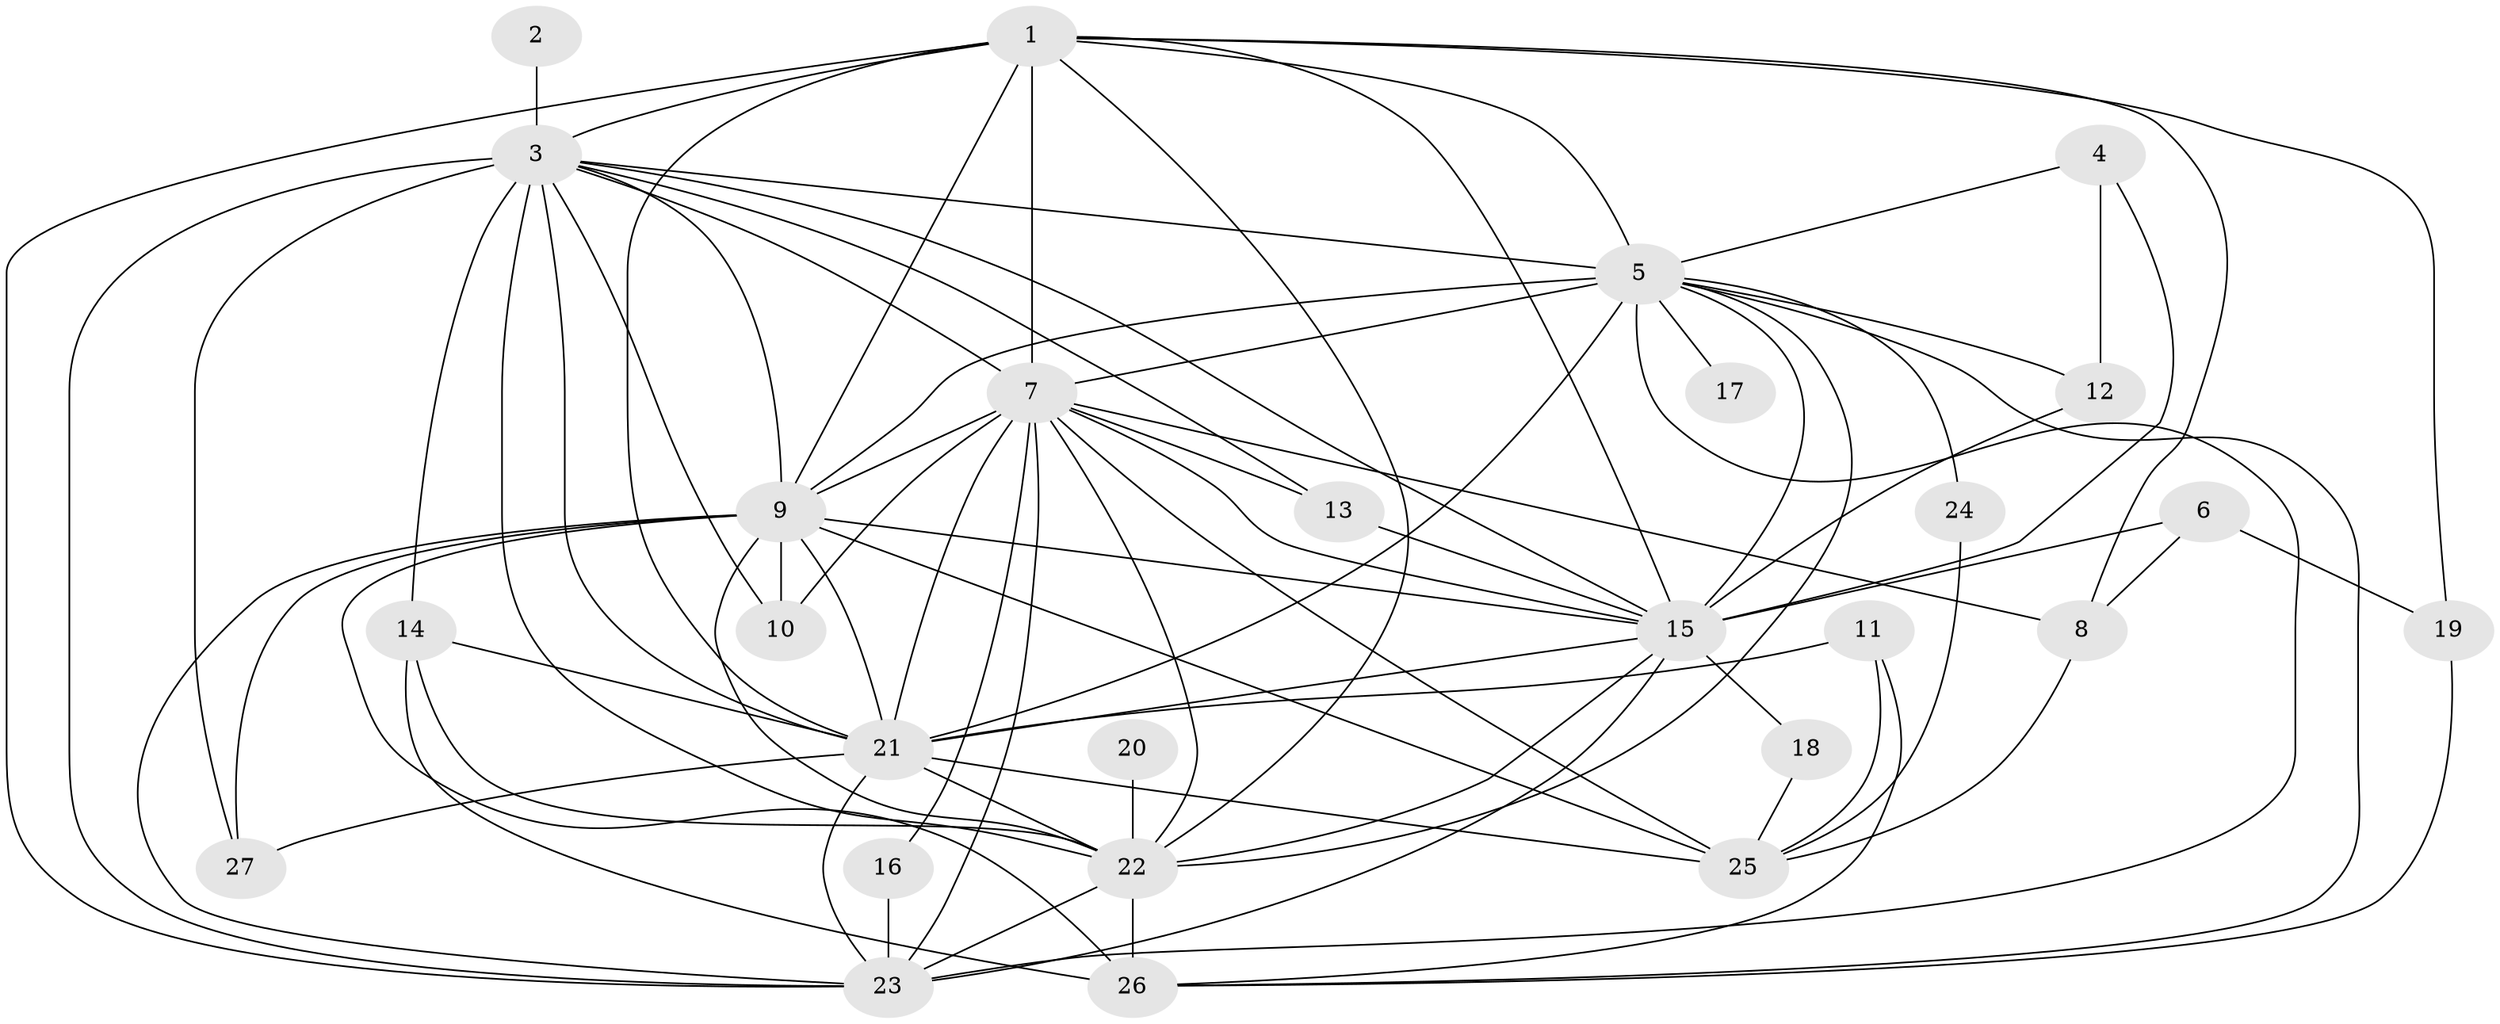// original degree distribution, {17: 0.07407407407407407, 16: 0.05555555555555555, 10: 0.018518518518518517, 14: 0.018518518518518517, 12: 0.018518518518518517, 2: 0.5555555555555556, 7: 0.018518518518518517, 8: 0.018518518518518517, 3: 0.16666666666666666, 4: 0.05555555555555555}
// Generated by graph-tools (version 1.1) at 2025/01/03/09/25 03:01:15]
// undirected, 27 vertices, 80 edges
graph export_dot {
graph [start="1"]
  node [color=gray90,style=filled];
  1;
  2;
  3;
  4;
  5;
  6;
  7;
  8;
  9;
  10;
  11;
  12;
  13;
  14;
  15;
  16;
  17;
  18;
  19;
  20;
  21;
  22;
  23;
  24;
  25;
  26;
  27;
  1 -- 3 [weight=2.0];
  1 -- 5 [weight=2.0];
  1 -- 7 [weight=3.0];
  1 -- 8 [weight=1.0];
  1 -- 9 [weight=4.0];
  1 -- 15 [weight=3.0];
  1 -- 19 [weight=1.0];
  1 -- 21 [weight=2.0];
  1 -- 22 [weight=2.0];
  1 -- 23 [weight=2.0];
  2 -- 3 [weight=1.0];
  3 -- 5 [weight=1.0];
  3 -- 7 [weight=2.0];
  3 -- 9 [weight=1.0];
  3 -- 10 [weight=1.0];
  3 -- 13 [weight=1.0];
  3 -- 14 [weight=1.0];
  3 -- 15 [weight=1.0];
  3 -- 21 [weight=1.0];
  3 -- 22 [weight=2.0];
  3 -- 23 [weight=1.0];
  3 -- 27 [weight=1.0];
  4 -- 5 [weight=1.0];
  4 -- 12 [weight=1.0];
  4 -- 15 [weight=1.0];
  5 -- 7 [weight=1.0];
  5 -- 9 [weight=1.0];
  5 -- 12 [weight=1.0];
  5 -- 15 [weight=1.0];
  5 -- 17 [weight=1.0];
  5 -- 21 [weight=2.0];
  5 -- 22 [weight=1.0];
  5 -- 23 [weight=2.0];
  5 -- 24 [weight=1.0];
  5 -- 26 [weight=1.0];
  6 -- 8 [weight=1.0];
  6 -- 15 [weight=2.0];
  6 -- 19 [weight=1.0];
  7 -- 8 [weight=1.0];
  7 -- 9 [weight=1.0];
  7 -- 10 [weight=1.0];
  7 -- 13 [weight=1.0];
  7 -- 15 [weight=1.0];
  7 -- 16 [weight=1.0];
  7 -- 21 [weight=2.0];
  7 -- 22 [weight=1.0];
  7 -- 23 [weight=1.0];
  7 -- 25 [weight=1.0];
  8 -- 25 [weight=1.0];
  9 -- 10 [weight=1.0];
  9 -- 15 [weight=1.0];
  9 -- 21 [weight=1.0];
  9 -- 22 [weight=2.0];
  9 -- 23 [weight=1.0];
  9 -- 25 [weight=1.0];
  9 -- 26 [weight=1.0];
  9 -- 27 [weight=1.0];
  11 -- 21 [weight=1.0];
  11 -- 25 [weight=1.0];
  11 -- 26 [weight=1.0];
  12 -- 15 [weight=1.0];
  13 -- 15 [weight=1.0];
  14 -- 21 [weight=1.0];
  14 -- 22 [weight=1.0];
  14 -- 26 [weight=1.0];
  15 -- 18 [weight=1.0];
  15 -- 21 [weight=1.0];
  15 -- 22 [weight=1.0];
  15 -- 23 [weight=1.0];
  16 -- 23 [weight=2.0];
  18 -- 25 [weight=1.0];
  19 -- 26 [weight=1.0];
  20 -- 22 [weight=1.0];
  21 -- 22 [weight=1.0];
  21 -- 23 [weight=1.0];
  21 -- 25 [weight=2.0];
  21 -- 27 [weight=1.0];
  22 -- 23 [weight=1.0];
  22 -- 26 [weight=2.0];
  24 -- 25 [weight=1.0];
}
